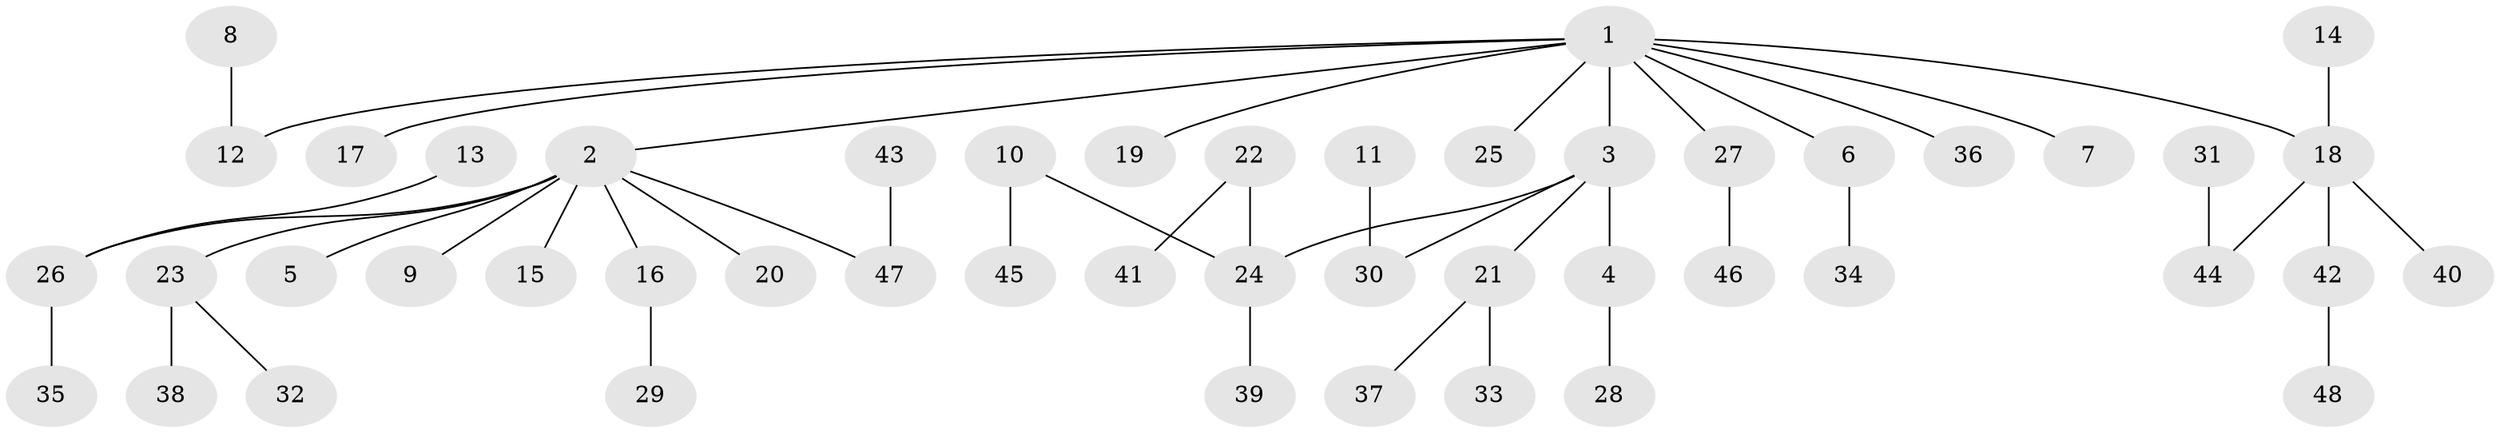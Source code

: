 // original degree distribution, {5: 0.052083333333333336, 7: 0.010416666666666666, 8: 0.010416666666666666, 4: 0.03125, 3: 0.13541666666666666, 2: 0.2708333333333333, 1: 0.4895833333333333}
// Generated by graph-tools (version 1.1) at 2025/50/03/09/25 03:50:24]
// undirected, 48 vertices, 47 edges
graph export_dot {
graph [start="1"]
  node [color=gray90,style=filled];
  1;
  2;
  3;
  4;
  5;
  6;
  7;
  8;
  9;
  10;
  11;
  12;
  13;
  14;
  15;
  16;
  17;
  18;
  19;
  20;
  21;
  22;
  23;
  24;
  25;
  26;
  27;
  28;
  29;
  30;
  31;
  32;
  33;
  34;
  35;
  36;
  37;
  38;
  39;
  40;
  41;
  42;
  43;
  44;
  45;
  46;
  47;
  48;
  1 -- 2 [weight=1.0];
  1 -- 3 [weight=1.0];
  1 -- 6 [weight=1.0];
  1 -- 7 [weight=1.0];
  1 -- 12 [weight=1.0];
  1 -- 17 [weight=1.0];
  1 -- 18 [weight=1.0];
  1 -- 19 [weight=1.0];
  1 -- 25 [weight=1.0];
  1 -- 27 [weight=1.0];
  1 -- 36 [weight=1.0];
  2 -- 5 [weight=1.0];
  2 -- 9 [weight=1.0];
  2 -- 15 [weight=1.0];
  2 -- 16 [weight=1.0];
  2 -- 20 [weight=1.0];
  2 -- 23 [weight=1.0];
  2 -- 26 [weight=1.0];
  2 -- 47 [weight=1.0];
  3 -- 4 [weight=1.0];
  3 -- 21 [weight=1.0];
  3 -- 24 [weight=1.0];
  3 -- 30 [weight=1.0];
  4 -- 28 [weight=1.0];
  6 -- 34 [weight=1.0];
  8 -- 12 [weight=1.0];
  10 -- 24 [weight=1.0];
  10 -- 45 [weight=1.0];
  11 -- 30 [weight=1.0];
  13 -- 26 [weight=1.0];
  14 -- 18 [weight=1.0];
  16 -- 29 [weight=1.0];
  18 -- 40 [weight=1.0];
  18 -- 42 [weight=1.0];
  18 -- 44 [weight=1.0];
  21 -- 33 [weight=1.0];
  21 -- 37 [weight=1.0];
  22 -- 24 [weight=1.0];
  22 -- 41 [weight=1.0];
  23 -- 32 [weight=1.0];
  23 -- 38 [weight=1.0];
  24 -- 39 [weight=1.0];
  26 -- 35 [weight=1.0];
  27 -- 46 [weight=1.0];
  31 -- 44 [weight=1.0];
  42 -- 48 [weight=1.0];
  43 -- 47 [weight=1.0];
}
